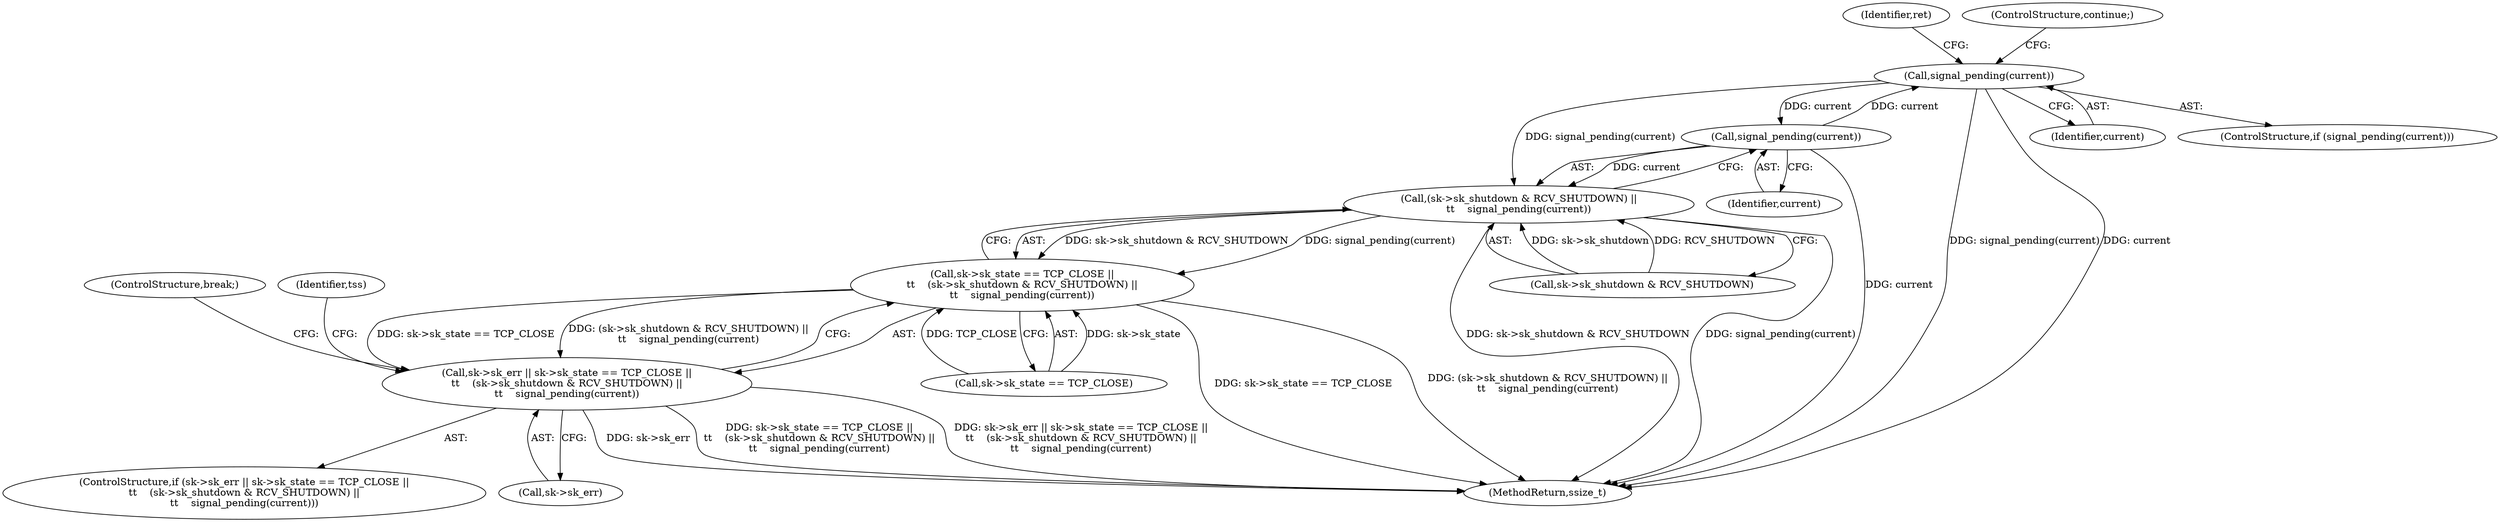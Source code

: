 digraph "0_linux_ccf7abb93af09ad0868ae9033d1ca8108bdaec82@API" {
"1000233" [label="(Call,signal_pending(current))"];
"1000275" [label="(Call,signal_pending(current))"];
"1000233" [label="(Call,signal_pending(current))"];
"1000269" [label="(Call,(sk->sk_shutdown & RCV_SHUTDOWN) ||\n\t\t    signal_pending(current))"];
"1000263" [label="(Call,sk->sk_state == TCP_CLOSE ||\n\t\t    (sk->sk_shutdown & RCV_SHUTDOWN) ||\n\t\t    signal_pending(current))"];
"1000259" [label="(Call,sk->sk_err || sk->sk_state == TCP_CLOSE ||\n\t\t    (sk->sk_shutdown & RCV_SHUTDOWN) ||\n\t\t    signal_pending(current))"];
"1000237" [label="(Identifier,ret)"];
"1000149" [label="(Identifier,tss)"];
"1000264" [label="(Call,sk->sk_state == TCP_CLOSE)"];
"1000277" [label="(ControlStructure,break;)"];
"1000233" [label="(Call,signal_pending(current))"];
"1000263" [label="(Call,sk->sk_state == TCP_CLOSE ||\n\t\t    (sk->sk_shutdown & RCV_SHUTDOWN) ||\n\t\t    signal_pending(current))"];
"1000276" [label="(Identifier,current)"];
"1000286" [label="(MethodReturn,ssize_t)"];
"1000270" [label="(Call,sk->sk_shutdown & RCV_SHUTDOWN)"];
"1000234" [label="(Identifier,current)"];
"1000259" [label="(Call,sk->sk_err || sk->sk_state == TCP_CLOSE ||\n\t\t    (sk->sk_shutdown & RCV_SHUTDOWN) ||\n\t\t    signal_pending(current))"];
"1000275" [label="(Call,signal_pending(current))"];
"1000241" [label="(ControlStructure,continue;)"];
"1000260" [label="(Call,sk->sk_err)"];
"1000232" [label="(ControlStructure,if (signal_pending(current)))"];
"1000269" [label="(Call,(sk->sk_shutdown & RCV_SHUTDOWN) ||\n\t\t    signal_pending(current))"];
"1000258" [label="(ControlStructure,if (sk->sk_err || sk->sk_state == TCP_CLOSE ||\n\t\t    (sk->sk_shutdown & RCV_SHUTDOWN) ||\n\t\t    signal_pending(current)))"];
"1000233" -> "1000232"  [label="AST: "];
"1000233" -> "1000234"  [label="CFG: "];
"1000234" -> "1000233"  [label="AST: "];
"1000237" -> "1000233"  [label="CFG: "];
"1000241" -> "1000233"  [label="CFG: "];
"1000233" -> "1000286"  [label="DDG: signal_pending(current)"];
"1000233" -> "1000286"  [label="DDG: current"];
"1000275" -> "1000233"  [label="DDG: current"];
"1000233" -> "1000269"  [label="DDG: signal_pending(current)"];
"1000233" -> "1000275"  [label="DDG: current"];
"1000275" -> "1000269"  [label="AST: "];
"1000275" -> "1000276"  [label="CFG: "];
"1000276" -> "1000275"  [label="AST: "];
"1000269" -> "1000275"  [label="CFG: "];
"1000275" -> "1000286"  [label="DDG: current"];
"1000275" -> "1000269"  [label="DDG: current"];
"1000269" -> "1000263"  [label="AST: "];
"1000269" -> "1000270"  [label="CFG: "];
"1000270" -> "1000269"  [label="AST: "];
"1000263" -> "1000269"  [label="CFG: "];
"1000269" -> "1000286"  [label="DDG: signal_pending(current)"];
"1000269" -> "1000286"  [label="DDG: sk->sk_shutdown & RCV_SHUTDOWN"];
"1000269" -> "1000263"  [label="DDG: sk->sk_shutdown & RCV_SHUTDOWN"];
"1000269" -> "1000263"  [label="DDG: signal_pending(current)"];
"1000270" -> "1000269"  [label="DDG: sk->sk_shutdown"];
"1000270" -> "1000269"  [label="DDG: RCV_SHUTDOWN"];
"1000263" -> "1000259"  [label="AST: "];
"1000263" -> "1000264"  [label="CFG: "];
"1000264" -> "1000263"  [label="AST: "];
"1000259" -> "1000263"  [label="CFG: "];
"1000263" -> "1000286"  [label="DDG: (sk->sk_shutdown & RCV_SHUTDOWN) ||\n\t\t    signal_pending(current)"];
"1000263" -> "1000286"  [label="DDG: sk->sk_state == TCP_CLOSE"];
"1000263" -> "1000259"  [label="DDG: sk->sk_state == TCP_CLOSE"];
"1000263" -> "1000259"  [label="DDG: (sk->sk_shutdown & RCV_SHUTDOWN) ||\n\t\t    signal_pending(current)"];
"1000264" -> "1000263"  [label="DDG: sk->sk_state"];
"1000264" -> "1000263"  [label="DDG: TCP_CLOSE"];
"1000259" -> "1000258"  [label="AST: "];
"1000259" -> "1000260"  [label="CFG: "];
"1000260" -> "1000259"  [label="AST: "];
"1000149" -> "1000259"  [label="CFG: "];
"1000277" -> "1000259"  [label="CFG: "];
"1000259" -> "1000286"  [label="DDG: sk->sk_err || sk->sk_state == TCP_CLOSE ||\n\t\t    (sk->sk_shutdown & RCV_SHUTDOWN) ||\n\t\t    signal_pending(current)"];
"1000259" -> "1000286"  [label="DDG: sk->sk_err"];
"1000259" -> "1000286"  [label="DDG: sk->sk_state == TCP_CLOSE ||\n\t\t    (sk->sk_shutdown & RCV_SHUTDOWN) ||\n\t\t    signal_pending(current)"];
}
